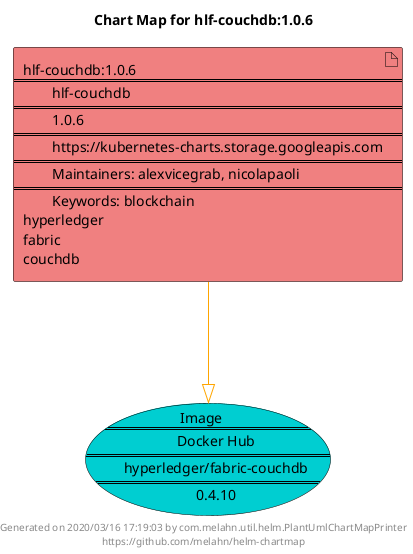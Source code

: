 @startuml
skinparam linetype ortho
skinparam backgroundColor white
skinparam usecaseBorderColor black
skinparam usecaseArrowColor LightSlateGray
skinparam artifactBorderColor black
skinparam artifactArrowColor LightSlateGray

title Chart Map for hlf-couchdb:1.0.6

'There is one referenced Helm Chart
artifact "hlf-couchdb:1.0.6\n====\n\thlf-couchdb\n====\n\t1.0.6\n====\n\thttps://kubernetes-charts.storage.googleapis.com\n====\n\tMaintainers: alexvicegrab, nicolapaoli\n====\n\tKeywords: blockchain\nhyperledger\nfabric\ncouchdb" as hlf_couchdb_1_0_6 #LightCoral

'There is one referenced Docker Image
usecase "Image\n====\n\tDocker Hub\n====\n\thyperledger/fabric-couchdb\n====\n\t0.4.10" as hyperledger_fabric_couchdb_0_4_10 #DarkTurquoise

'Chart Dependencies
hlf_couchdb_1_0_6--[#orange]-|>hyperledger_fabric_couchdb_0_4_10

center footer Generated on 2020/03/16 17:19:03 by com.melahn.util.helm.PlantUmlChartMapPrinter\nhttps://github.com/melahn/helm-chartmap
@enduml
